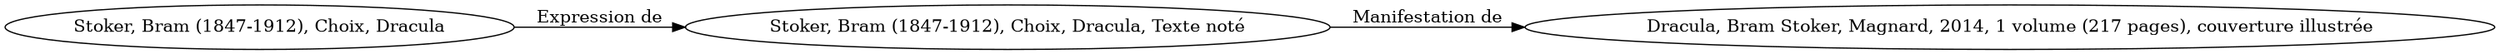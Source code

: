 // Notice UMLRM0031
digraph UMLRM0031 {
	rankdir=LR
	size="20,20"
	UMLRM0031 [label="Stoker, Bram (1847-1912), Choix, Dracula"]
	UMLRM0032 [label="Stoker, Bram (1847-1912), Choix, Dracula, Texte noté"]
	UMLRM0031 -> UMLRM0032 [label="Expression de"]
	UMLRM0033 [label="Dracula, Bram Stoker, Magnard, 2014, 1 volume (217 pages), couverture illustrée"]
	UMLRM0032 -> UMLRM0033 [label="Manifestation de"]
}
